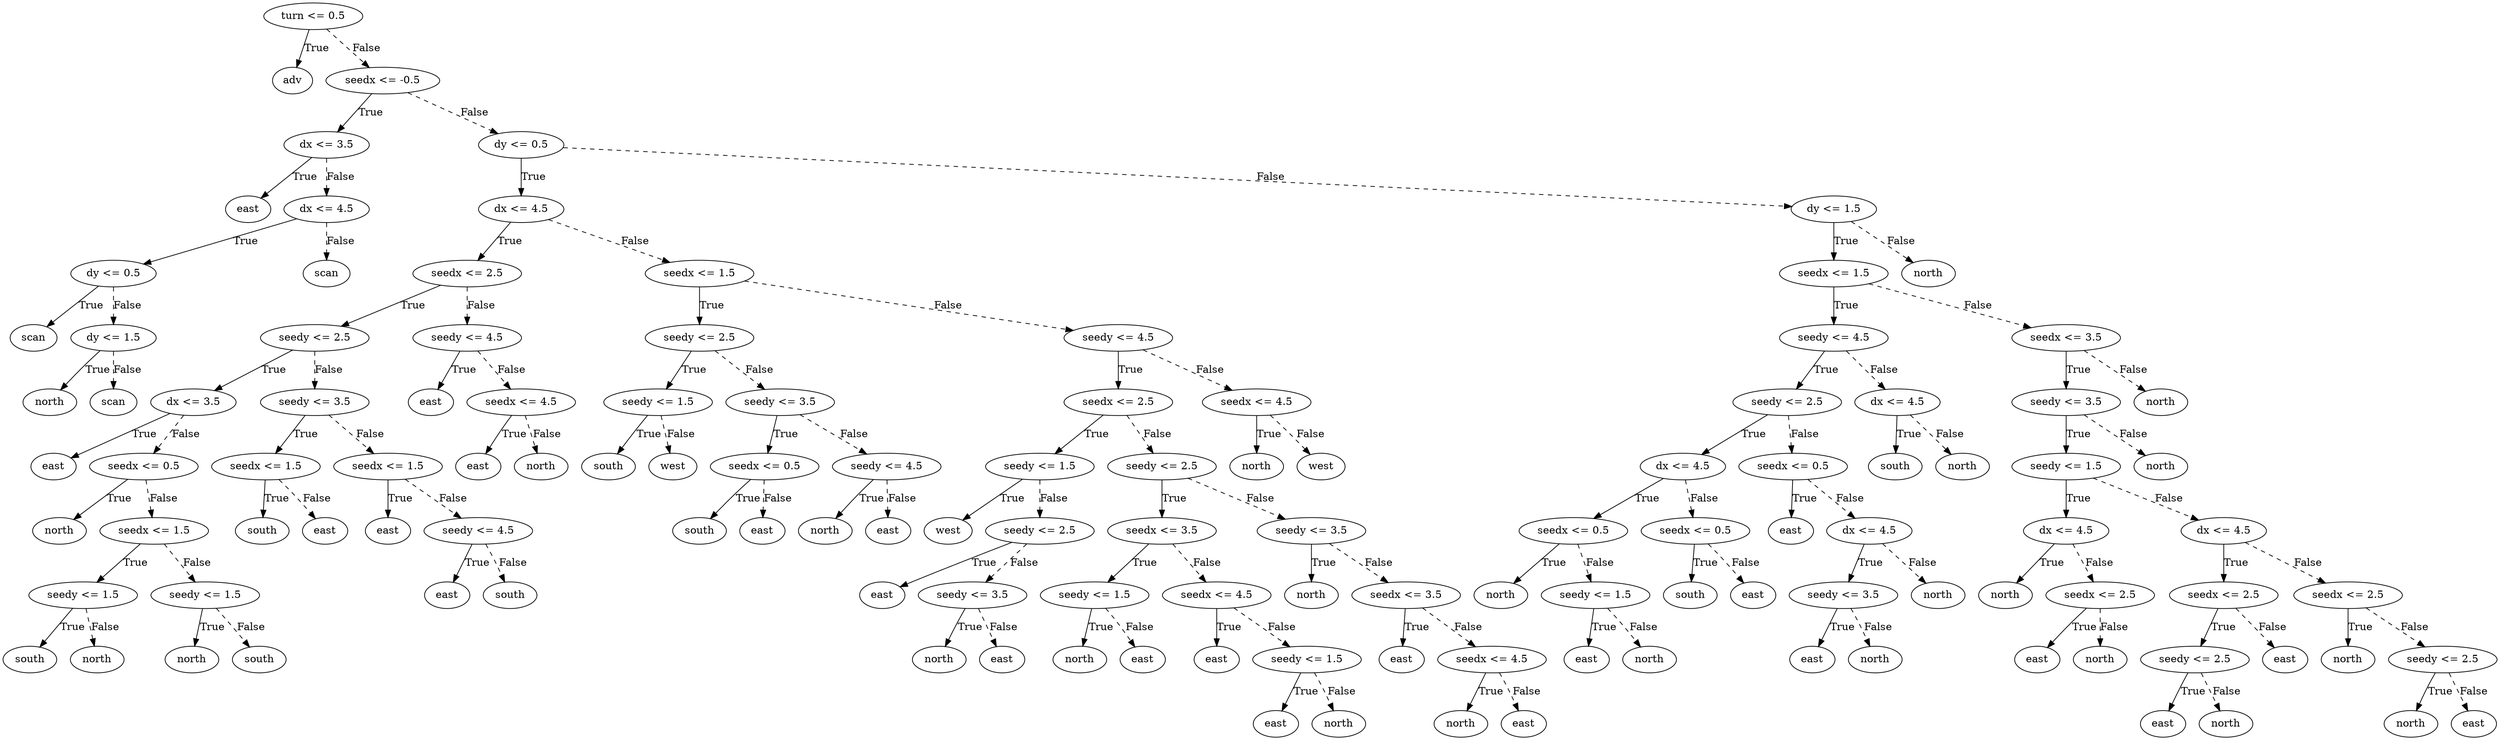 digraph {
0 [label="turn <= 0.5"];
1 [label="adv"];
0 -> 1 [label="True"];
2 [label="seedx <= -0.5"];
3 [label="dx <= 3.5"];
4 [label="east"];
3 -> 4 [label="True"];
5 [label="dx <= 4.5"];
6 [label="dy <= 0.5"];
7 [label="scan"];
6 -> 7 [label="True"];
8 [label="dy <= 1.5"];
9 [label="north"];
8 -> 9 [label="True"];
10 [label="scan"];
8 -> 10 [style="dashed", label="False"];
6 -> 8 [style="dashed", label="False"];
5 -> 6 [label="True"];
11 [label="scan"];
5 -> 11 [style="dashed", label="False"];
3 -> 5 [style="dashed", label="False"];
2 -> 3 [label="True"];
12 [label="dy <= 0.5"];
13 [label="dx <= 4.5"];
14 [label="seedx <= 2.5"];
15 [label="seedy <= 2.5"];
16 [label="dx <= 3.5"];
17 [label="east"];
16 -> 17 [label="True"];
18 [label="seedx <= 0.5"];
19 [label="north"];
18 -> 19 [label="True"];
20 [label="seedx <= 1.5"];
21 [label="seedy <= 1.5"];
22 [label="south"];
21 -> 22 [label="True"];
23 [label="north"];
21 -> 23 [style="dashed", label="False"];
20 -> 21 [label="True"];
24 [label="seedy <= 1.5"];
25 [label="north"];
24 -> 25 [label="True"];
26 [label="south"];
24 -> 26 [style="dashed", label="False"];
20 -> 24 [style="dashed", label="False"];
18 -> 20 [style="dashed", label="False"];
16 -> 18 [style="dashed", label="False"];
15 -> 16 [label="True"];
27 [label="seedy <= 3.5"];
28 [label="seedx <= 1.5"];
29 [label="south"];
28 -> 29 [label="True"];
30 [label="east"];
28 -> 30 [style="dashed", label="False"];
27 -> 28 [label="True"];
31 [label="seedx <= 1.5"];
32 [label="east"];
31 -> 32 [label="True"];
33 [label="seedy <= 4.5"];
34 [label="east"];
33 -> 34 [label="True"];
35 [label="south"];
33 -> 35 [style="dashed", label="False"];
31 -> 33 [style="dashed", label="False"];
27 -> 31 [style="dashed", label="False"];
15 -> 27 [style="dashed", label="False"];
14 -> 15 [label="True"];
36 [label="seedy <= 4.5"];
37 [label="east"];
36 -> 37 [label="True"];
38 [label="seedx <= 4.5"];
39 [label="east"];
38 -> 39 [label="True"];
40 [label="north"];
38 -> 40 [style="dashed", label="False"];
36 -> 38 [style="dashed", label="False"];
14 -> 36 [style="dashed", label="False"];
13 -> 14 [label="True"];
41 [label="seedx <= 1.5"];
42 [label="seedy <= 2.5"];
43 [label="seedy <= 1.5"];
44 [label="south"];
43 -> 44 [label="True"];
45 [label="west"];
43 -> 45 [style="dashed", label="False"];
42 -> 43 [label="True"];
46 [label="seedy <= 3.5"];
47 [label="seedx <= 0.5"];
48 [label="south"];
47 -> 48 [label="True"];
49 [label="east"];
47 -> 49 [style="dashed", label="False"];
46 -> 47 [label="True"];
50 [label="seedy <= 4.5"];
51 [label="north"];
50 -> 51 [label="True"];
52 [label="east"];
50 -> 52 [style="dashed", label="False"];
46 -> 50 [style="dashed", label="False"];
42 -> 46 [style="dashed", label="False"];
41 -> 42 [label="True"];
53 [label="seedy <= 4.5"];
54 [label="seedx <= 2.5"];
55 [label="seedy <= 1.5"];
56 [label="west"];
55 -> 56 [label="True"];
57 [label="seedy <= 2.5"];
58 [label="east"];
57 -> 58 [label="True"];
59 [label="seedy <= 3.5"];
60 [label="north"];
59 -> 60 [label="True"];
61 [label="east"];
59 -> 61 [style="dashed", label="False"];
57 -> 59 [style="dashed", label="False"];
55 -> 57 [style="dashed", label="False"];
54 -> 55 [label="True"];
62 [label="seedy <= 2.5"];
63 [label="seedx <= 3.5"];
64 [label="seedy <= 1.5"];
65 [label="north"];
64 -> 65 [label="True"];
66 [label="east"];
64 -> 66 [style="dashed", label="False"];
63 -> 64 [label="True"];
67 [label="seedx <= 4.5"];
68 [label="east"];
67 -> 68 [label="True"];
69 [label="seedy <= 1.5"];
70 [label="east"];
69 -> 70 [label="True"];
71 [label="north"];
69 -> 71 [style="dashed", label="False"];
67 -> 69 [style="dashed", label="False"];
63 -> 67 [style="dashed", label="False"];
62 -> 63 [label="True"];
72 [label="seedy <= 3.5"];
73 [label="north"];
72 -> 73 [label="True"];
74 [label="seedx <= 3.5"];
75 [label="east"];
74 -> 75 [label="True"];
76 [label="seedx <= 4.5"];
77 [label="north"];
76 -> 77 [label="True"];
78 [label="east"];
76 -> 78 [style="dashed", label="False"];
74 -> 76 [style="dashed", label="False"];
72 -> 74 [style="dashed", label="False"];
62 -> 72 [style="dashed", label="False"];
54 -> 62 [style="dashed", label="False"];
53 -> 54 [label="True"];
79 [label="seedx <= 4.5"];
80 [label="north"];
79 -> 80 [label="True"];
81 [label="west"];
79 -> 81 [style="dashed", label="False"];
53 -> 79 [style="dashed", label="False"];
41 -> 53 [style="dashed", label="False"];
13 -> 41 [style="dashed", label="False"];
12 -> 13 [label="True"];
82 [label="dy <= 1.5"];
83 [label="seedx <= 1.5"];
84 [label="seedy <= 4.5"];
85 [label="seedy <= 2.5"];
86 [label="dx <= 4.5"];
87 [label="seedx <= 0.5"];
88 [label="north"];
87 -> 88 [label="True"];
89 [label="seedy <= 1.5"];
90 [label="east"];
89 -> 90 [label="True"];
91 [label="north"];
89 -> 91 [style="dashed", label="False"];
87 -> 89 [style="dashed", label="False"];
86 -> 87 [label="True"];
92 [label="seedx <= 0.5"];
93 [label="south"];
92 -> 93 [label="True"];
94 [label="east"];
92 -> 94 [style="dashed", label="False"];
86 -> 92 [style="dashed", label="False"];
85 -> 86 [label="True"];
95 [label="seedx <= 0.5"];
96 [label="east"];
95 -> 96 [label="True"];
97 [label="dx <= 4.5"];
98 [label="seedy <= 3.5"];
99 [label="east"];
98 -> 99 [label="True"];
100 [label="north"];
98 -> 100 [style="dashed", label="False"];
97 -> 98 [label="True"];
101 [label="north"];
97 -> 101 [style="dashed", label="False"];
95 -> 97 [style="dashed", label="False"];
85 -> 95 [style="dashed", label="False"];
84 -> 85 [label="True"];
102 [label="dx <= 4.5"];
103 [label="south"];
102 -> 103 [label="True"];
104 [label="north"];
102 -> 104 [style="dashed", label="False"];
84 -> 102 [style="dashed", label="False"];
83 -> 84 [label="True"];
105 [label="seedx <= 3.5"];
106 [label="seedy <= 3.5"];
107 [label="seedy <= 1.5"];
108 [label="dx <= 4.5"];
109 [label="north"];
108 -> 109 [label="True"];
110 [label="seedx <= 2.5"];
111 [label="east"];
110 -> 111 [label="True"];
112 [label="north"];
110 -> 112 [style="dashed", label="False"];
108 -> 110 [style="dashed", label="False"];
107 -> 108 [label="True"];
113 [label="dx <= 4.5"];
114 [label="seedx <= 2.5"];
115 [label="seedy <= 2.5"];
116 [label="east"];
115 -> 116 [label="True"];
117 [label="north"];
115 -> 117 [style="dashed", label="False"];
114 -> 115 [label="True"];
118 [label="east"];
114 -> 118 [style="dashed", label="False"];
113 -> 114 [label="True"];
119 [label="seedx <= 2.5"];
120 [label="north"];
119 -> 120 [label="True"];
121 [label="seedy <= 2.5"];
122 [label="north"];
121 -> 122 [label="True"];
123 [label="east"];
121 -> 123 [style="dashed", label="False"];
119 -> 121 [style="dashed", label="False"];
113 -> 119 [style="dashed", label="False"];
107 -> 113 [style="dashed", label="False"];
106 -> 107 [label="True"];
124 [label="north"];
106 -> 124 [style="dashed", label="False"];
105 -> 106 [label="True"];
125 [label="north"];
105 -> 125 [style="dashed", label="False"];
83 -> 105 [style="dashed", label="False"];
82 -> 83 [label="True"];
126 [label="north"];
82 -> 126 [style="dashed", label="False"];
12 -> 82 [style="dashed", label="False"];
2 -> 12 [style="dashed", label="False"];
0 -> 2 [style="dashed", label="False"];

}